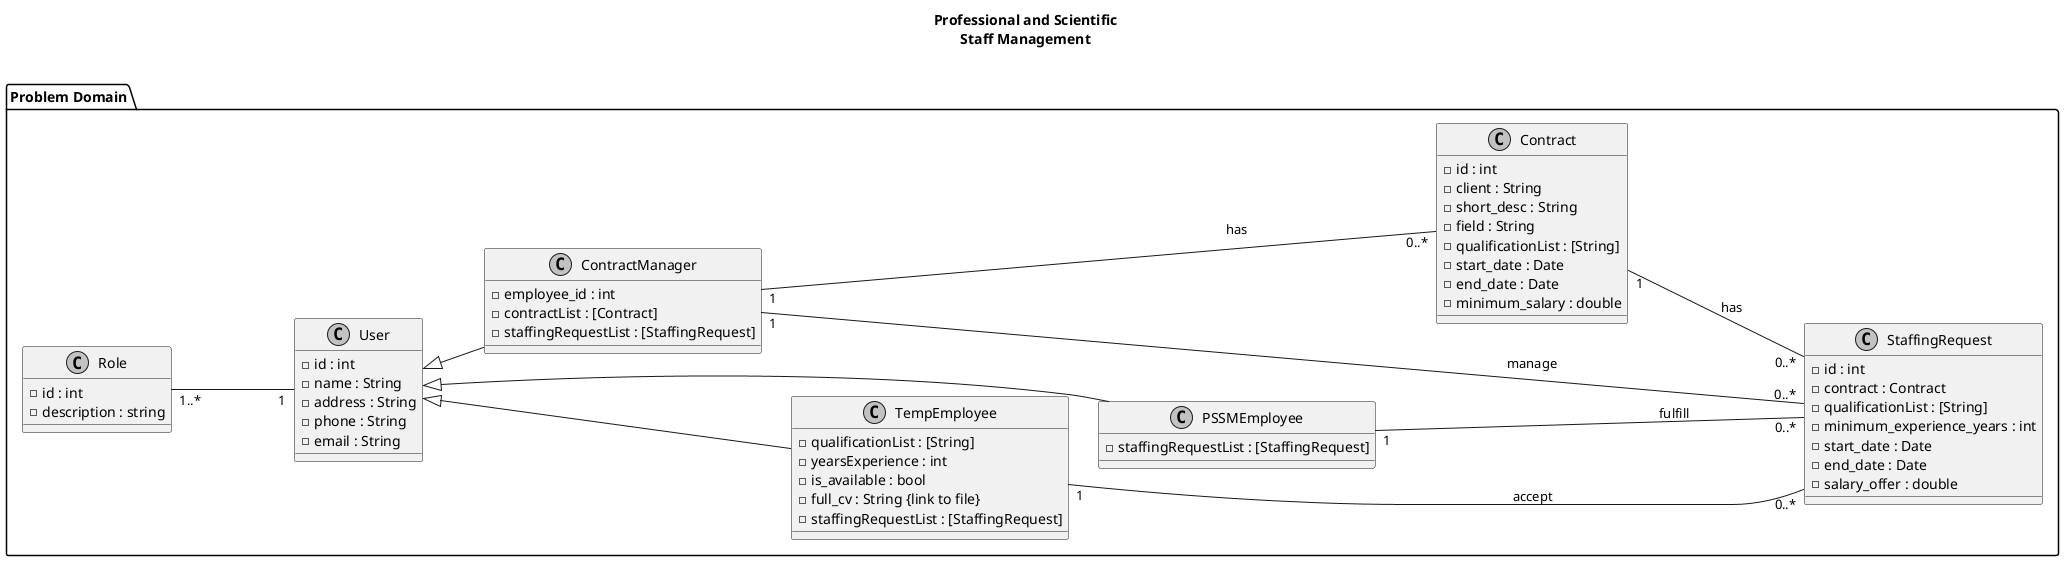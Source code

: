 @startuml
left to right direction
skinparam monochrome true
title Professional and Scientific\nStaff Management\n

package "Problem Domain" {
  class Role{
    -id : int
    -description : string
  }
  class User{
    -id : int
    -name : String
    -address : String
    -phone : String
    -email : String
  }
  class TempEmployee{
    -qualificationList : [String]
    -yearsExperience : int
    -is_available : bool
    -full_cv : String {link to file}
    -staffingRequestList : [StaffingRequest]
  }
  class PSSMEmployee{
    -staffingRequestList : [StaffingRequest]
  }

  class ContractManager{
    -employee_id : int
    -contractList : [Contract]
    -staffingRequestList : [StaffingRequest]
  }

  class StaffingRequest{
    -id : int
    -contract : Contract
    -qualificationList : [String]
    -minimum_experience_years : int
    -start_date : Date
    -end_date : Date
    -salary_offer : double
  }

  class Contract{
    -id : int
    -client : String
    -short_desc : String
    -field : String
    -qualificationList : [String]
    -start_date : Date
    -end_date : Date
    -minimum_salary : double
  }


  Role "1..*" --- "1" User
  User <|-- TempEmployee
  User <|-- PSSMEmployee
  User <|-- ContractManager
  PSSMEmployee "1" --- "0..*" StaffingRequest : fulfill
  TempEmployee "1" --- "0..*" StaffingRequest : accept
  ContractManager "1" --- "0..*" StaffingRequest : manage
  ContractManager "1" --- "0..*" Contract : has
  Contract "1" --- "0..*" StaffingRequest : has
}
@enduml
